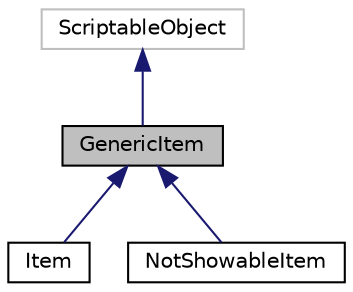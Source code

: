 digraph "GenericItem"
{
  edge [fontname="Helvetica",fontsize="10",labelfontname="Helvetica",labelfontsize="10"];
  node [fontname="Helvetica",fontsize="10",shape=record];
  Node0 [label="GenericItem",height=0.2,width=0.4,color="black", fillcolor="grey75", style="filled", fontcolor="black"];
  Node1 -> Node0 [dir="back",color="midnightblue",fontsize="10",style="solid",fontname="Helvetica"];
  Node1 [label="ScriptableObject",height=0.2,width=0.4,color="grey75", fillcolor="white", style="filled"];
  Node0 -> Node2 [dir="back",color="midnightblue",fontsize="10",style="solid",fontname="Helvetica"];
  Node2 [label="Item",height=0.2,width=0.4,color="black", fillcolor="white", style="filled",URL="$class_item.html",tooltip="Represents an item. Composed by a sprite, a title and description "];
  Node0 -> Node3 [dir="back",color="midnightblue",fontsize="10",style="solid",fontname="Helvetica"];
  Node3 [label="NotShowableItem",height=0.2,width=0.4,color="black", fillcolor="white", style="filled",URL="$class_not_showable_item.html",tooltip="Developed by: Peao (rngs); Definition for a not showable item. Could contain differents properties..."];
}

